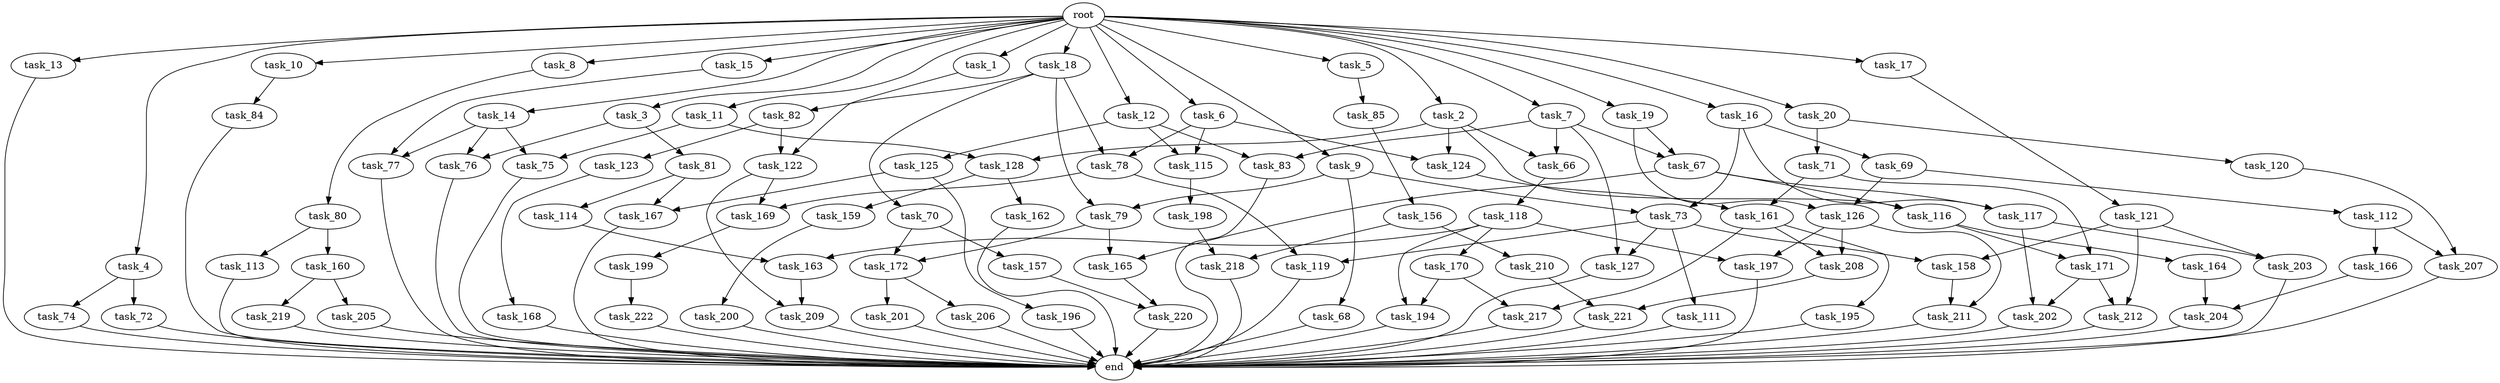 digraph G {
  root [size="0.000000"];
  task_1 [size="2.048000"];
  task_2 [size="2.048000"];
  task_3 [size="2.048000"];
  task_4 [size="2.048000"];
  task_5 [size="2.048000"];
  task_6 [size="2.048000"];
  task_7 [size="2.048000"];
  task_8 [size="2.048000"];
  task_9 [size="2.048000"];
  task_10 [size="2.048000"];
  task_11 [size="2.048000"];
  task_12 [size="2.048000"];
  task_13 [size="2.048000"];
  task_14 [size="2.048000"];
  task_15 [size="2.048000"];
  task_16 [size="2.048000"];
  task_17 [size="2.048000"];
  task_18 [size="2.048000"];
  task_19 [size="2.048000"];
  task_20 [size="2.048000"];
  task_66 [size="858993459.200000"];
  task_67 [size="2147483648.000000"];
  task_68 [size="154618822.656000"];
  task_69 [size="274877906.944000"];
  task_70 [size="274877906.944000"];
  task_71 [size="841813590.016000"];
  task_72 [size="1099511627.776000"];
  task_73 [size="429496729.600000"];
  task_74 [size="1099511627.776000"];
  task_75 [size="1254130450.432000"];
  task_76 [size="1941325217.792000"];
  task_77 [size="1941325217.792000"];
  task_78 [size="1374389534.720000"];
  task_79 [size="429496729.600000"];
  task_80 [size="618475290.624000"];
  task_81 [size="841813590.016000"];
  task_82 [size="274877906.944000"];
  task_83 [size="858993459.200000"];
  task_84 [size="274877906.944000"];
  task_85 [size="154618822.656000"];
  task_111 [size="68719476.736000"];
  task_112 [size="154618822.656000"];
  task_113 [size="1099511627.776000"];
  task_114 [size="68719476.736000"];
  task_115 [size="1529008357.376000"];
  task_116 [size="858993459.200000"];
  task_117 [size="704374636.544000"];
  task_118 [size="618475290.624000"];
  task_119 [size="687194767.360000"];
  task_120 [size="841813590.016000"];
  task_121 [size="841813590.016000"];
  task_122 [size="498216206.336000"];
  task_123 [size="68719476.736000"];
  task_124 [size="1529008357.376000"];
  task_125 [size="429496729.600000"];
  task_126 [size="1872605741.056000"];
  task_127 [size="498216206.336000"];
  task_128 [size="584115552.256000"];
  task_156 [size="154618822.656000"];
  task_157 [size="274877906.944000"];
  task_158 [size="498216206.336000"];
  task_159 [size="841813590.016000"];
  task_160 [size="1099511627.776000"];
  task_161 [size="1374389534.720000"];
  task_162 [size="841813590.016000"];
  task_163 [size="584115552.256000"];
  task_164 [size="274877906.944000"];
  task_165 [size="1047972020.224000"];
  task_166 [size="1391569403.904000"];
  task_167 [size="910533066.752000"];
  task_168 [size="68719476.736000"];
  task_169 [size="2010044694.528000"];
  task_170 [size="154618822.656000"];
  task_171 [size="1374389534.720000"];
  task_172 [size="893353197.568000"];
  task_194 [size="996432412.672000"];
  task_195 [size="1391569403.904000"];
  task_196 [size="841813590.016000"];
  task_197 [size="1872605741.056000"];
  task_198 [size="1391569403.904000"];
  task_199 [size="1717986918.400000"];
  task_200 [size="618475290.624000"];
  task_201 [size="154618822.656000"];
  task_202 [size="858993459.200000"];
  task_203 [size="858993459.200000"];
  task_204 [size="1168231104.512000"];
  task_205 [size="841813590.016000"];
  task_206 [size="154618822.656000"];
  task_207 [size="2233382993.920000"];
  task_208 [size="3109556322.304000"];
  task_209 [size="2491081031.680000"];
  task_210 [size="618475290.624000"];
  task_211 [size="2147483648.000000"];
  task_212 [size="858993459.200000"];
  task_217 [size="2233382993.920000"];
  task_218 [size="2010044694.528000"];
  task_219 [size="841813590.016000"];
  task_220 [size="1047972020.224000"];
  task_221 [size="1786706395.136000"];
  task_222 [size="274877906.944000"];
  end [size="0.000000"];

  root -> task_1 [size="1.000000"];
  root -> task_2 [size="1.000000"];
  root -> task_3 [size="1.000000"];
  root -> task_4 [size="1.000000"];
  root -> task_5 [size="1.000000"];
  root -> task_6 [size="1.000000"];
  root -> task_7 [size="1.000000"];
  root -> task_8 [size="1.000000"];
  root -> task_9 [size="1.000000"];
  root -> task_10 [size="1.000000"];
  root -> task_11 [size="1.000000"];
  root -> task_12 [size="1.000000"];
  root -> task_13 [size="1.000000"];
  root -> task_14 [size="1.000000"];
  root -> task_15 [size="1.000000"];
  root -> task_16 [size="1.000000"];
  root -> task_17 [size="1.000000"];
  root -> task_18 [size="1.000000"];
  root -> task_19 [size="1.000000"];
  root -> task_20 [size="1.000000"];
  task_1 -> task_122 [size="209715200.000000"];
  task_2 -> task_66 [size="209715200.000000"];
  task_2 -> task_116 [size="209715200.000000"];
  task_2 -> task_124 [size="209715200.000000"];
  task_2 -> task_128 [size="209715200.000000"];
  task_3 -> task_76 [size="411041792.000000"];
  task_3 -> task_81 [size="411041792.000000"];
  task_4 -> task_72 [size="536870912.000000"];
  task_4 -> task_74 [size="536870912.000000"];
  task_5 -> task_85 [size="75497472.000000"];
  task_6 -> task_78 [size="536870912.000000"];
  task_6 -> task_115 [size="536870912.000000"];
  task_6 -> task_124 [size="536870912.000000"];
  task_7 -> task_66 [size="209715200.000000"];
  task_7 -> task_67 [size="209715200.000000"];
  task_7 -> task_83 [size="209715200.000000"];
  task_7 -> task_127 [size="209715200.000000"];
  task_8 -> task_80 [size="301989888.000000"];
  task_9 -> task_68 [size="75497472.000000"];
  task_9 -> task_73 [size="75497472.000000"];
  task_9 -> task_79 [size="75497472.000000"];
  task_10 -> task_84 [size="134217728.000000"];
  task_11 -> task_75 [size="75497472.000000"];
  task_11 -> task_128 [size="75497472.000000"];
  task_12 -> task_83 [size="209715200.000000"];
  task_12 -> task_115 [size="209715200.000000"];
  task_12 -> task_125 [size="209715200.000000"];
  task_13 -> end [size="1.000000"];
  task_14 -> task_75 [size="536870912.000000"];
  task_14 -> task_76 [size="536870912.000000"];
  task_14 -> task_77 [size="536870912.000000"];
  task_15 -> task_77 [size="411041792.000000"];
  task_16 -> task_69 [size="134217728.000000"];
  task_16 -> task_73 [size="134217728.000000"];
  task_16 -> task_117 [size="134217728.000000"];
  task_17 -> task_121 [size="411041792.000000"];
  task_18 -> task_70 [size="134217728.000000"];
  task_18 -> task_78 [size="134217728.000000"];
  task_18 -> task_79 [size="134217728.000000"];
  task_18 -> task_82 [size="134217728.000000"];
  task_19 -> task_67 [size="838860800.000000"];
  task_19 -> task_126 [size="838860800.000000"];
  task_20 -> task_71 [size="411041792.000000"];
  task_20 -> task_120 [size="411041792.000000"];
  task_66 -> task_118 [size="301989888.000000"];
  task_67 -> task_116 [size="209715200.000000"];
  task_67 -> task_117 [size="209715200.000000"];
  task_67 -> task_165 [size="209715200.000000"];
  task_68 -> end [size="1.000000"];
  task_69 -> task_112 [size="75497472.000000"];
  task_69 -> task_126 [size="75497472.000000"];
  task_70 -> task_157 [size="134217728.000000"];
  task_70 -> task_172 [size="134217728.000000"];
  task_71 -> task_161 [size="536870912.000000"];
  task_71 -> task_171 [size="536870912.000000"];
  task_72 -> end [size="1.000000"];
  task_73 -> task_111 [size="33554432.000000"];
  task_73 -> task_119 [size="33554432.000000"];
  task_73 -> task_127 [size="33554432.000000"];
  task_73 -> task_158 [size="33554432.000000"];
  task_74 -> end [size="1.000000"];
  task_75 -> end [size="1.000000"];
  task_76 -> end [size="1.000000"];
  task_77 -> end [size="1.000000"];
  task_78 -> task_119 [size="301989888.000000"];
  task_78 -> task_169 [size="301989888.000000"];
  task_79 -> task_165 [size="301989888.000000"];
  task_79 -> task_172 [size="301989888.000000"];
  task_80 -> task_113 [size="536870912.000000"];
  task_80 -> task_160 [size="536870912.000000"];
  task_81 -> task_114 [size="33554432.000000"];
  task_81 -> task_167 [size="33554432.000000"];
  task_82 -> task_122 [size="33554432.000000"];
  task_82 -> task_123 [size="33554432.000000"];
  task_83 -> end [size="1.000000"];
  task_84 -> end [size="1.000000"];
  task_85 -> task_156 [size="75497472.000000"];
  task_111 -> end [size="1.000000"];
  task_112 -> task_166 [size="679477248.000000"];
  task_112 -> task_207 [size="679477248.000000"];
  task_113 -> end [size="1.000000"];
  task_114 -> task_163 [size="209715200.000000"];
  task_115 -> task_198 [size="679477248.000000"];
  task_116 -> task_164 [size="134217728.000000"];
  task_116 -> task_171 [size="134217728.000000"];
  task_117 -> task_202 [size="209715200.000000"];
  task_117 -> task_203 [size="209715200.000000"];
  task_118 -> task_163 [size="75497472.000000"];
  task_118 -> task_170 [size="75497472.000000"];
  task_118 -> task_194 [size="75497472.000000"];
  task_118 -> task_197 [size="75497472.000000"];
  task_119 -> end [size="1.000000"];
  task_120 -> task_207 [size="411041792.000000"];
  task_121 -> task_158 [size="209715200.000000"];
  task_121 -> task_203 [size="209715200.000000"];
  task_121 -> task_212 [size="209715200.000000"];
  task_122 -> task_169 [size="679477248.000000"];
  task_122 -> task_209 [size="679477248.000000"];
  task_123 -> task_168 [size="33554432.000000"];
  task_124 -> task_161 [size="134217728.000000"];
  task_125 -> task_167 [size="411041792.000000"];
  task_125 -> task_196 [size="411041792.000000"];
  task_126 -> task_197 [size="838860800.000000"];
  task_126 -> task_208 [size="838860800.000000"];
  task_126 -> task_211 [size="838860800.000000"];
  task_127 -> end [size="1.000000"];
  task_128 -> task_159 [size="411041792.000000"];
  task_128 -> task_162 [size="411041792.000000"];
  task_156 -> task_210 [size="301989888.000000"];
  task_156 -> task_218 [size="301989888.000000"];
  task_157 -> task_220 [size="209715200.000000"];
  task_158 -> task_211 [size="209715200.000000"];
  task_159 -> task_200 [size="301989888.000000"];
  task_160 -> task_205 [size="411041792.000000"];
  task_160 -> task_219 [size="411041792.000000"];
  task_161 -> task_195 [size="679477248.000000"];
  task_161 -> task_208 [size="679477248.000000"];
  task_161 -> task_217 [size="679477248.000000"];
  task_162 -> end [size="1.000000"];
  task_163 -> task_209 [size="536870912.000000"];
  task_164 -> task_204 [size="33554432.000000"];
  task_165 -> task_220 [size="301989888.000000"];
  task_166 -> task_204 [size="536870912.000000"];
  task_167 -> end [size="1.000000"];
  task_168 -> end [size="1.000000"];
  task_169 -> task_199 [size="838860800.000000"];
  task_170 -> task_194 [size="411041792.000000"];
  task_170 -> task_217 [size="411041792.000000"];
  task_171 -> task_202 [size="209715200.000000"];
  task_171 -> task_212 [size="209715200.000000"];
  task_172 -> task_201 [size="75497472.000000"];
  task_172 -> task_206 [size="75497472.000000"];
  task_194 -> end [size="1.000000"];
  task_195 -> end [size="1.000000"];
  task_196 -> end [size="1.000000"];
  task_197 -> end [size="1.000000"];
  task_198 -> task_218 [size="679477248.000000"];
  task_199 -> task_222 [size="134217728.000000"];
  task_200 -> end [size="1.000000"];
  task_201 -> end [size="1.000000"];
  task_202 -> end [size="1.000000"];
  task_203 -> end [size="1.000000"];
  task_204 -> end [size="1.000000"];
  task_205 -> end [size="1.000000"];
  task_206 -> end [size="1.000000"];
  task_207 -> end [size="1.000000"];
  task_208 -> task_221 [size="33554432.000000"];
  task_209 -> end [size="1.000000"];
  task_210 -> task_221 [size="838860800.000000"];
  task_211 -> end [size="1.000000"];
  task_212 -> end [size="1.000000"];
  task_217 -> end [size="1.000000"];
  task_218 -> end [size="1.000000"];
  task_219 -> end [size="1.000000"];
  task_220 -> end [size="1.000000"];
  task_221 -> end [size="1.000000"];
  task_222 -> end [size="1.000000"];
}
